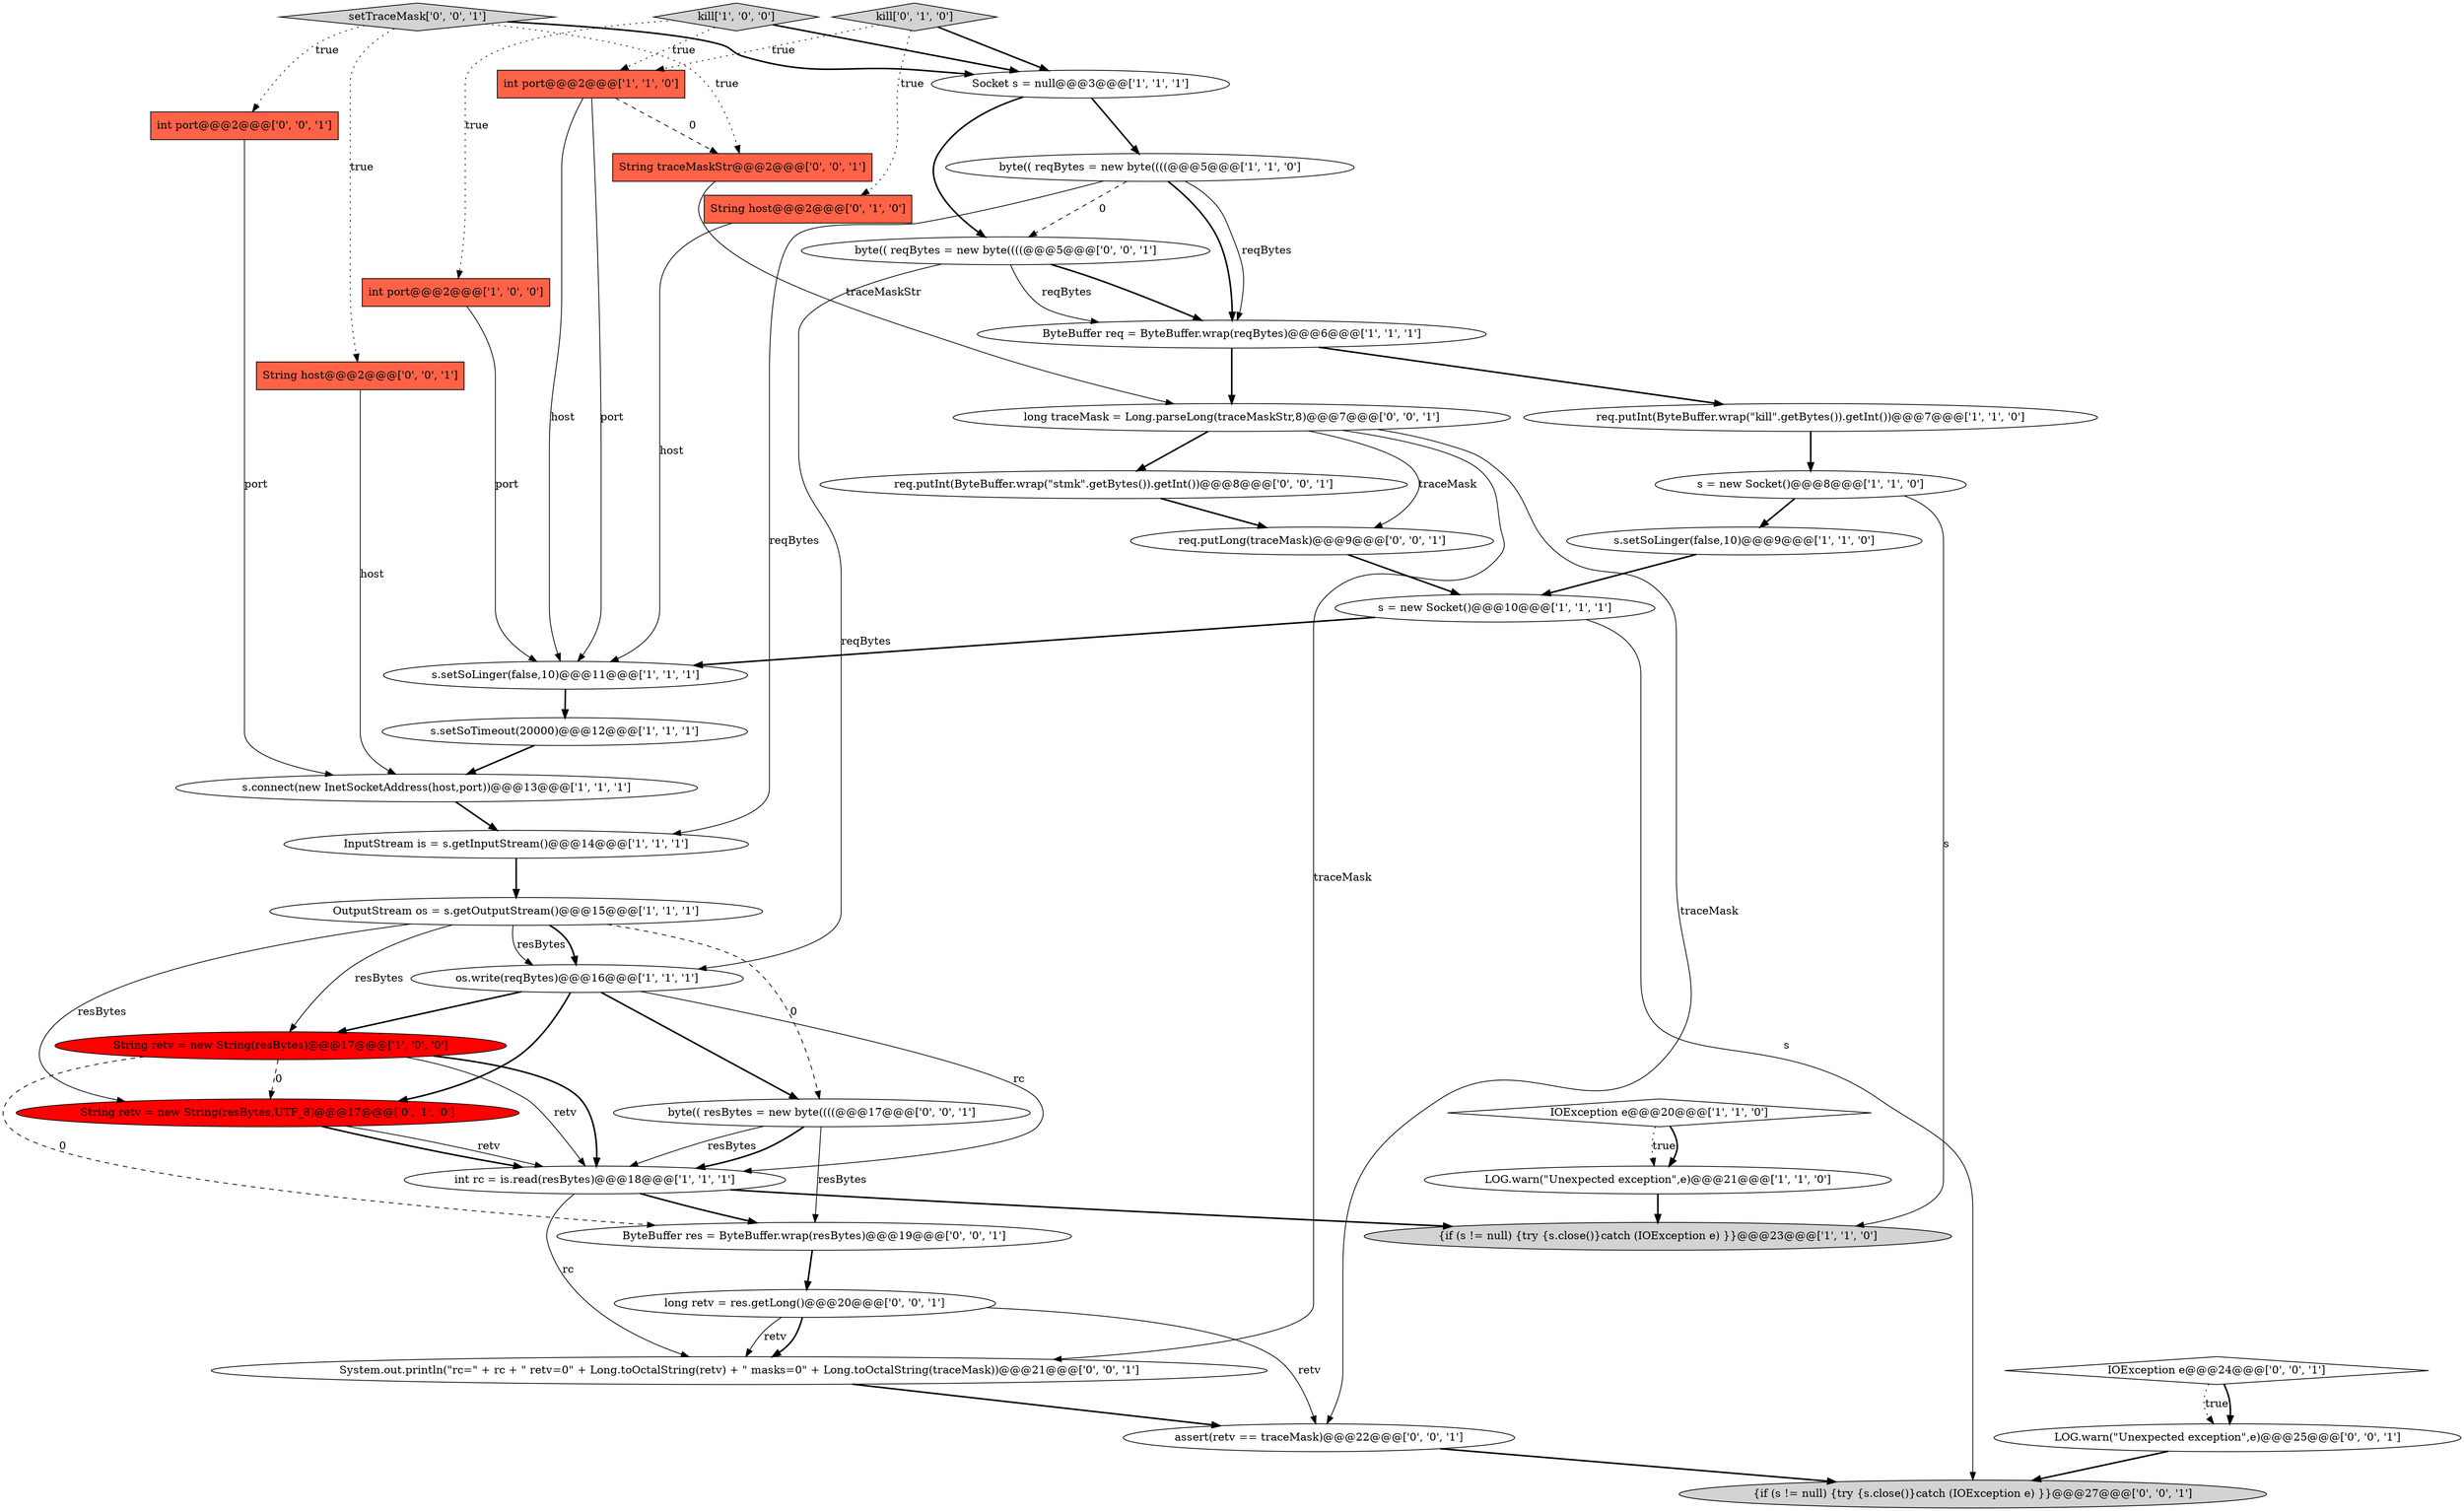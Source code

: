 digraph {
18 [style = filled, label = "os.write(reqBytes)@@@16@@@['1', '1', '1']", fillcolor = white, shape = ellipse image = "AAA0AAABBB1BBB"];
19 [style = filled, label = "ByteBuffer req = ByteBuffer.wrap(reqBytes)@@@6@@@['1', '1', '1']", fillcolor = white, shape = ellipse image = "AAA0AAABBB1BBB"];
12 [style = filled, label = "{if (s != null) {try {s.close()}catch (IOException e) }}@@@23@@@['1', '1', '0']", fillcolor = lightgray, shape = ellipse image = "AAA0AAABBB1BBB"];
24 [style = filled, label = "long retv = res.getLong()@@@20@@@['0', '0', '1']", fillcolor = white, shape = ellipse image = "AAA0AAABBB3BBB"];
31 [style = filled, label = "ByteBuffer res = ByteBuffer.wrap(resBytes)@@@19@@@['0', '0', '1']", fillcolor = white, shape = ellipse image = "AAA0AAABBB3BBB"];
25 [style = filled, label = "{if (s != null) {try {s.close()}catch (IOException e) }}@@@27@@@['0', '0', '1']", fillcolor = lightgray, shape = ellipse image = "AAA0AAABBB3BBB"];
9 [style = filled, label = "OutputStream os = s.getOutputStream()@@@15@@@['1', '1', '1']", fillcolor = white, shape = ellipse image = "AAA0AAABBB1BBB"];
34 [style = filled, label = "setTraceMask['0', '0', '1']", fillcolor = lightgray, shape = diamond image = "AAA0AAABBB3BBB"];
32 [style = filled, label = "System.out.println(\"rc=\" + rc + \" retv=0\" + Long.toOctalString(retv) + \" masks=0\" + Long.toOctalString(traceMask))@@@21@@@['0', '0', '1']", fillcolor = white, shape = ellipse image = "AAA0AAABBB3BBB"];
28 [style = filled, label = "int port@@@2@@@['0', '0', '1']", fillcolor = tomato, shape = box image = "AAA0AAABBB3BBB"];
0 [style = filled, label = "Socket s = null@@@3@@@['1', '1', '1']", fillcolor = white, shape = ellipse image = "AAA0AAABBB1BBB"];
11 [style = filled, label = "byte(( reqBytes = new byte((((@@@5@@@['1', '1', '0']", fillcolor = white, shape = ellipse image = "AAA0AAABBB1BBB"];
36 [style = filled, label = "req.putInt(ByteBuffer.wrap(\"stmk\".getBytes()).getInt())@@@8@@@['0', '0', '1']", fillcolor = white, shape = ellipse image = "AAA0AAABBB3BBB"];
7 [style = filled, label = "s.setSoLinger(false,10)@@@11@@@['1', '1', '1']", fillcolor = white, shape = ellipse image = "AAA0AAABBB1BBB"];
21 [style = filled, label = "String retv = new String(resBytes,UTF_8)@@@17@@@['0', '1', '0']", fillcolor = red, shape = ellipse image = "AAA1AAABBB2BBB"];
17 [style = filled, label = "int port@@@2@@@['1', '1', '0']", fillcolor = tomato, shape = box image = "AAA0AAABBB1BBB"];
26 [style = filled, label = "assert(retv == traceMask)@@@22@@@['0', '0', '1']", fillcolor = white, shape = ellipse image = "AAA0AAABBB3BBB"];
30 [style = filled, label = "byte(( reqBytes = new byte((((@@@5@@@['0', '0', '1']", fillcolor = white, shape = ellipse image = "AAA0AAABBB3BBB"];
13 [style = filled, label = "IOException e@@@20@@@['1', '1', '0']", fillcolor = white, shape = diamond image = "AAA0AAABBB1BBB"];
10 [style = filled, label = "s = new Socket()@@@10@@@['1', '1', '1']", fillcolor = white, shape = ellipse image = "AAA0AAABBB1BBB"];
35 [style = filled, label = "LOG.warn(\"Unexpected exception\",e)@@@25@@@['0', '0', '1']", fillcolor = white, shape = ellipse image = "AAA0AAABBB3BBB"];
22 [style = filled, label = "kill['0', '1', '0']", fillcolor = lightgray, shape = diamond image = "AAA0AAABBB2BBB"];
16 [style = filled, label = "s.setSoTimeout(20000)@@@12@@@['1', '1', '1']", fillcolor = white, shape = ellipse image = "AAA0AAABBB1BBB"];
3 [style = filled, label = "s.setSoLinger(false,10)@@@9@@@['1', '1', '0']", fillcolor = white, shape = ellipse image = "AAA0AAABBB1BBB"];
1 [style = filled, label = "int port@@@2@@@['1', '0', '0']", fillcolor = tomato, shape = box image = "AAA0AAABBB1BBB"];
37 [style = filled, label = "req.putLong(traceMask)@@@9@@@['0', '0', '1']", fillcolor = white, shape = ellipse image = "AAA0AAABBB3BBB"];
27 [style = filled, label = "byte(( resBytes = new byte((((@@@17@@@['0', '0', '1']", fillcolor = white, shape = ellipse image = "AAA0AAABBB3BBB"];
23 [style = filled, label = "String host@@@2@@@['0', '1', '0']", fillcolor = tomato, shape = box image = "AAA0AAABBB2BBB"];
14 [style = filled, label = "kill['1', '0', '0']", fillcolor = lightgray, shape = diamond image = "AAA0AAABBB1BBB"];
33 [style = filled, label = "String traceMaskStr@@@2@@@['0', '0', '1']", fillcolor = tomato, shape = box image = "AAA0AAABBB3BBB"];
20 [style = filled, label = "String retv = new String(resBytes)@@@17@@@['1', '0', '0']", fillcolor = red, shape = ellipse image = "AAA1AAABBB1BBB"];
39 [style = filled, label = "IOException e@@@24@@@['0', '0', '1']", fillcolor = white, shape = diamond image = "AAA0AAABBB3BBB"];
8 [style = filled, label = "LOG.warn(\"Unexpected exception\",e)@@@21@@@['1', '1', '0']", fillcolor = white, shape = ellipse image = "AAA0AAABBB1BBB"];
15 [style = filled, label = "s = new Socket()@@@8@@@['1', '1', '0']", fillcolor = white, shape = ellipse image = "AAA0AAABBB1BBB"];
29 [style = filled, label = "String host@@@2@@@['0', '0', '1']", fillcolor = tomato, shape = box image = "AAA0AAABBB3BBB"];
4 [style = filled, label = "s.connect(new InetSocketAddress(host,port))@@@13@@@['1', '1', '1']", fillcolor = white, shape = ellipse image = "AAA0AAABBB1BBB"];
38 [style = filled, label = "long traceMask = Long.parseLong(traceMaskStr,8)@@@7@@@['0', '0', '1']", fillcolor = white, shape = ellipse image = "AAA0AAABBB3BBB"];
6 [style = filled, label = "int rc = is.read(resBytes)@@@18@@@['1', '1', '1']", fillcolor = white, shape = ellipse image = "AAA0AAABBB1BBB"];
5 [style = filled, label = "InputStream is = s.getInputStream()@@@14@@@['1', '1', '1']", fillcolor = white, shape = ellipse image = "AAA0AAABBB1BBB"];
2 [style = filled, label = "req.putInt(ByteBuffer.wrap(\"kill\".getBytes()).getInt())@@@7@@@['1', '1', '0']", fillcolor = white, shape = ellipse image = "AAA0AAABBB1BBB"];
39->35 [style = dotted, label="true"];
34->28 [style = dotted, label="true"];
20->6 [style = solid, label="retv"];
0->30 [style = bold, label=""];
1->7 [style = solid, label="port"];
27->6 [style = solid, label="resBytes"];
5->9 [style = bold, label=""];
22->23 [style = dotted, label="true"];
21->6 [style = bold, label=""];
37->10 [style = bold, label=""];
18->6 [style = solid, label="rc"];
31->24 [style = bold, label=""];
33->38 [style = solid, label="traceMaskStr"];
26->25 [style = bold, label=""];
24->32 [style = bold, label=""];
20->31 [style = dashed, label="0"];
34->29 [style = dotted, label="true"];
11->5 [style = solid, label="reqBytes"];
9->27 [style = dashed, label="0"];
0->11 [style = bold, label=""];
38->36 [style = bold, label=""];
17->33 [style = dashed, label="0"];
9->20 [style = solid, label="resBytes"];
19->2 [style = bold, label=""];
20->6 [style = bold, label=""];
9->18 [style = solid, label="resBytes"];
30->18 [style = solid, label="reqBytes"];
38->26 [style = solid, label="traceMask"];
11->19 [style = bold, label=""];
15->3 [style = bold, label=""];
10->7 [style = bold, label=""];
24->32 [style = solid, label="retv"];
29->4 [style = solid, label="host"];
27->6 [style = bold, label=""];
32->26 [style = bold, label=""];
34->0 [style = bold, label=""];
35->25 [style = bold, label=""];
14->17 [style = dotted, label="true"];
10->25 [style = solid, label="s"];
3->10 [style = bold, label=""];
18->20 [style = bold, label=""];
30->19 [style = bold, label=""];
30->19 [style = solid, label="reqBytes"];
9->18 [style = bold, label=""];
22->0 [style = bold, label=""];
6->31 [style = bold, label=""];
14->0 [style = bold, label=""];
18->27 [style = bold, label=""];
28->4 [style = solid, label="port"];
13->8 [style = dotted, label="true"];
27->31 [style = solid, label="resBytes"];
21->6 [style = solid, label="retv"];
39->35 [style = bold, label=""];
20->21 [style = dashed, label="0"];
2->15 [style = bold, label=""];
15->12 [style = solid, label="s"];
7->16 [style = bold, label=""];
34->33 [style = dotted, label="true"];
8->12 [style = bold, label=""];
38->37 [style = solid, label="traceMask"];
11->19 [style = solid, label="reqBytes"];
22->17 [style = dotted, label="true"];
9->21 [style = solid, label="resBytes"];
36->37 [style = bold, label=""];
14->1 [style = dotted, label="true"];
18->21 [style = bold, label=""];
16->4 [style = bold, label=""];
13->8 [style = bold, label=""];
11->30 [style = dashed, label="0"];
24->26 [style = solid, label="retv"];
19->38 [style = bold, label=""];
4->5 [style = bold, label=""];
17->7 [style = solid, label="host"];
17->7 [style = solid, label="port"];
6->32 [style = solid, label="rc"];
23->7 [style = solid, label="host"];
38->32 [style = solid, label="traceMask"];
6->12 [style = bold, label=""];
}
